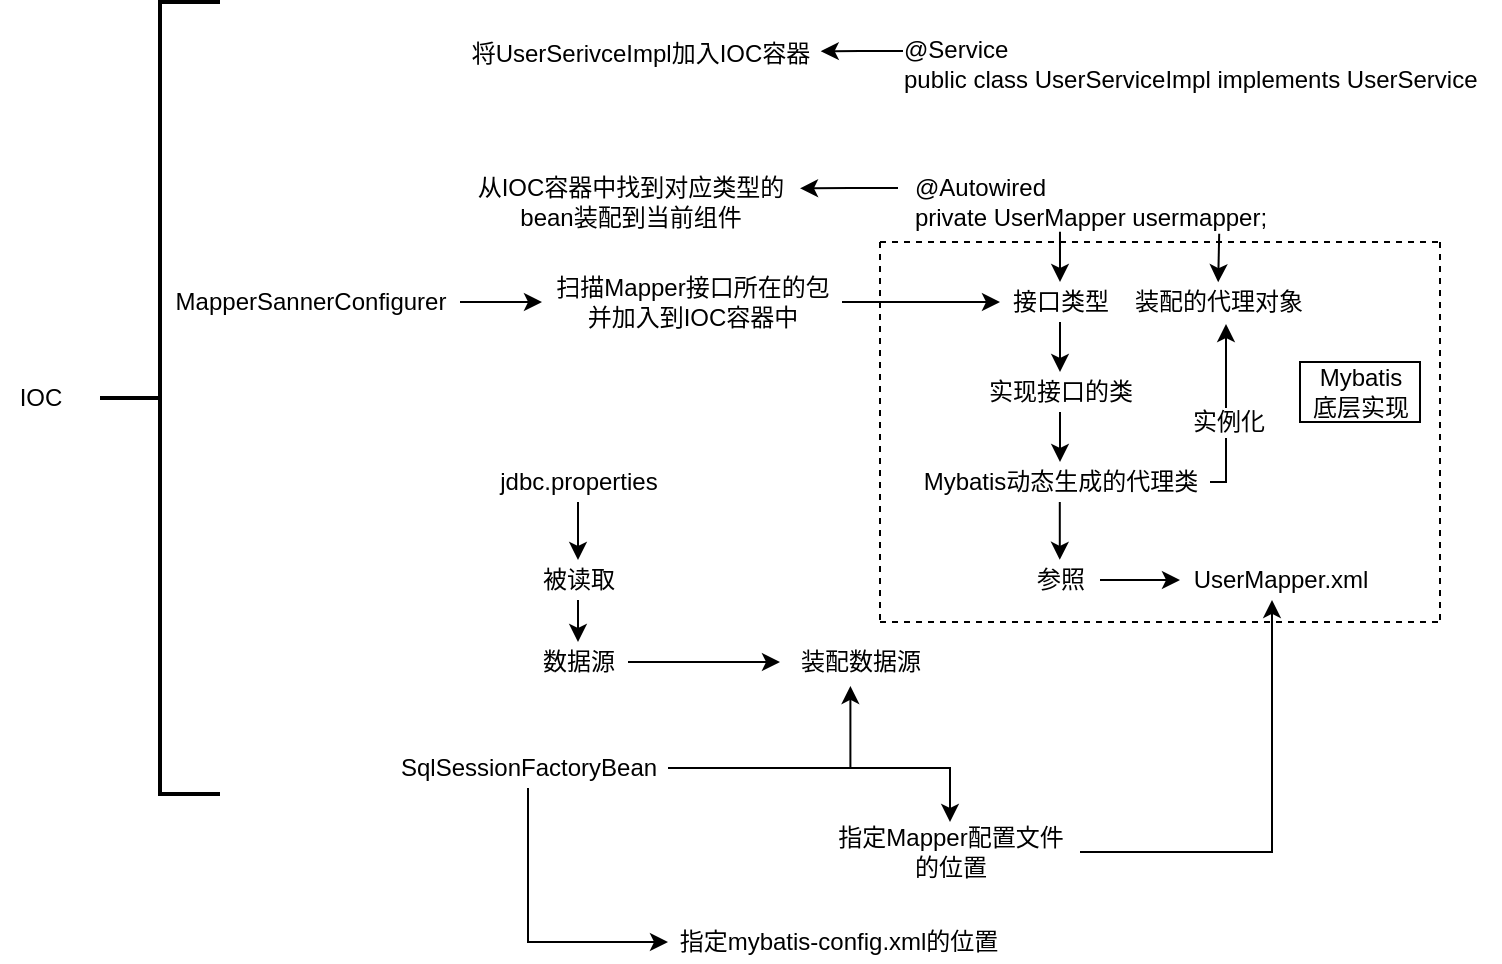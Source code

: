 <mxfile version="12.6.5" type="device"><diagram id="6uTy6fcZer_ydGwTxQMl" name="第 1 页"><mxGraphModel dx="1699" dy="2505" grid="1" gridSize="10" guides="1" tooltips="1" connect="1" arrows="1" fold="1" page="1" pageScale="1" pageWidth="583" pageHeight="413" math="0" shadow="0"><root><mxCell id="0"/><mxCell id="1" parent="0"/><mxCell id="kkRxgXO51YgLwMA0AzG9-21" style="edgeStyle=orthogonalEdgeStyle;rounded=0;orthogonalLoop=1;jettySize=auto;html=1;entryX=1;entryY=0.272;entryDx=0;entryDy=0;entryPerimeter=0;" edge="1" parent="1" target="kkRxgXO51YgLwMA0AzG9-10"><mxGeometry relative="1" as="geometry"><mxPoint x="-111.0" y="-717" as="sourcePoint"/><Array as="points"><mxPoint x="-135.0" y="-717"/></Array></mxGeometry></mxCell><mxCell id="kkRxgXO51YgLwMA0AzG9-23" style="edgeStyle=orthogonalEdgeStyle;rounded=0;orthogonalLoop=1;jettySize=auto;html=1;exitX=0.421;exitY=0.994;exitDx=0;exitDy=0;exitPerimeter=0;" edge="1" parent="1" source="kkRxgXO51YgLwMA0AzG9-1" target="kkRxgXO51YgLwMA0AzG9-2"><mxGeometry relative="1" as="geometry"/></mxCell><mxCell id="kkRxgXO51YgLwMA0AzG9-24" style="edgeStyle=orthogonalEdgeStyle;rounded=0;orthogonalLoop=1;jettySize=auto;html=1;entryX=0.501;entryY=0.005;entryDx=0;entryDy=0;entryPerimeter=0;exitX=0.84;exitY=1.03;exitDx=0;exitDy=0;exitPerimeter=0;" edge="1" parent="1" source="kkRxgXO51YgLwMA0AzG9-1" target="kkRxgXO51YgLwMA0AzG9-5"><mxGeometry relative="1" as="geometry"/></mxCell><mxCell id="kkRxgXO51YgLwMA0AzG9-1" value="&lt;div style=&quot;text-align: left&quot;&gt;&lt;span&gt;@Autowired&lt;/span&gt;&lt;/div&gt;&lt;div style=&quot;text-align: left&quot;&gt;&lt;span&gt;private UserMapper usermapper;&lt;/span&gt;&lt;/div&gt;" style="text;html=1;align=center;verticalAlign=middle;resizable=0;points=[];autosize=1;" vertex="1" parent="1"><mxGeometry x="-110.0" y="-725" width="190" height="30" as="geometry"/></mxCell><mxCell id="kkRxgXO51YgLwMA0AzG9-25" style="edgeStyle=orthogonalEdgeStyle;rounded=0;orthogonalLoop=1;jettySize=auto;html=1;" edge="1" parent="1" source="kkRxgXO51YgLwMA0AzG9-2" target="kkRxgXO51YgLwMA0AzG9-3"><mxGeometry relative="1" as="geometry"/></mxCell><mxCell id="kkRxgXO51YgLwMA0AzG9-2" value="接口类型" style="text;html=1;align=center;verticalAlign=middle;resizable=0;points=[];autosize=1;" vertex="1" parent="1"><mxGeometry x="-60.0" y="-670" width="60" height="20" as="geometry"/></mxCell><mxCell id="kkRxgXO51YgLwMA0AzG9-26" style="edgeStyle=orthogonalEdgeStyle;rounded=0;orthogonalLoop=1;jettySize=auto;html=1;" edge="1" parent="1" source="kkRxgXO51YgLwMA0AzG9-3" target="kkRxgXO51YgLwMA0AzG9-4"><mxGeometry relative="1" as="geometry"/></mxCell><mxCell id="kkRxgXO51YgLwMA0AzG9-3" value="实现接口的类" style="text;html=1;align=center;verticalAlign=middle;resizable=0;points=[];autosize=1;" vertex="1" parent="1"><mxGeometry x="-75.0" y="-625" width="90" height="20" as="geometry"/></mxCell><mxCell id="kkRxgXO51YgLwMA0AzG9-28" style="edgeStyle=orthogonalEdgeStyle;rounded=0;orthogonalLoop=1;jettySize=auto;html=1;entryX=0.497;entryY=-0.004;entryDx=0;entryDy=0;entryPerimeter=0;" edge="1" parent="1" source="kkRxgXO51YgLwMA0AzG9-4" target="kkRxgXO51YgLwMA0AzG9-6"><mxGeometry relative="1" as="geometry"><Array as="points"><mxPoint x="-30.0" y="-540"/></Array></mxGeometry></mxCell><mxCell id="kkRxgXO51YgLwMA0AzG9-30" style="edgeStyle=orthogonalEdgeStyle;rounded=0;orthogonalLoop=1;jettySize=auto;html=1;" edge="1" parent="1" source="kkRxgXO51YgLwMA0AzG9-4"><mxGeometry relative="1" as="geometry"><mxPoint x="53.0" y="-649" as="targetPoint"/><Array as="points"><mxPoint x="53.0" y="-570"/></Array></mxGeometry></mxCell><mxCell id="kkRxgXO51YgLwMA0AzG9-31" value="实例化" style="text;html=1;align=center;verticalAlign=middle;resizable=0;points=[];labelBackgroundColor=#ffffff;" vertex="1" connectable="0" parent="kkRxgXO51YgLwMA0AzG9-30"><mxGeometry x="-0.119" y="-1" relative="1" as="geometry"><mxPoint as="offset"/></mxGeometry></mxCell><mxCell id="kkRxgXO51YgLwMA0AzG9-4" value="Mybatis动态生成的代理类" style="text;html=1;align=center;verticalAlign=middle;resizable=0;points=[];autosize=1;" vertex="1" parent="1"><mxGeometry x="-105.0" y="-580" width="150" height="20" as="geometry"/></mxCell><mxCell id="kkRxgXO51YgLwMA0AzG9-5" value="装配的代理对象" style="text;html=1;align=center;verticalAlign=middle;resizable=0;points=[];autosize=1;" vertex="1" parent="1"><mxGeometry x="-1.0" y="-670" width="100" height="20" as="geometry"/></mxCell><mxCell id="kkRxgXO51YgLwMA0AzG9-29" style="edgeStyle=orthogonalEdgeStyle;rounded=0;orthogonalLoop=1;jettySize=auto;html=1;" edge="1" parent="1" source="kkRxgXO51YgLwMA0AzG9-6" target="kkRxgXO51YgLwMA0AzG9-7"><mxGeometry relative="1" as="geometry"/></mxCell><mxCell id="kkRxgXO51YgLwMA0AzG9-6" value="参照" style="text;html=1;align=center;verticalAlign=middle;resizable=0;points=[];autosize=1;" vertex="1" parent="1"><mxGeometry x="-50.0" y="-531" width="40" height="20" as="geometry"/></mxCell><mxCell id="kkRxgXO51YgLwMA0AzG9-7" value="UserMapper.xml" style="text;html=1;align=center;verticalAlign=middle;resizable=0;points=[];autosize=1;" vertex="1" parent="1"><mxGeometry x="30.0" y="-531" width="100" height="20" as="geometry"/></mxCell><mxCell id="kkRxgXO51YgLwMA0AzG9-20" style="edgeStyle=orthogonalEdgeStyle;rounded=0;orthogonalLoop=1;jettySize=auto;html=1;entryX=1.002;entryY=0.431;entryDx=0;entryDy=0;entryPerimeter=0;exitX=0.005;exitY=0.285;exitDx=0;exitDy=0;exitPerimeter=0;" edge="1" parent="1" source="kkRxgXO51YgLwMA0AzG9-8" target="kkRxgXO51YgLwMA0AzG9-9"><mxGeometry relative="1" as="geometry"/></mxCell><mxCell id="kkRxgXO51YgLwMA0AzG9-8" value="@Service&lt;br&gt;public class UserServiceImpl implements UserService" style="text;html=1;align=left;verticalAlign=middle;resizable=0;points=[];autosize=1;" vertex="1" parent="1"><mxGeometry x="-110.0" y="-794" width="300" height="30" as="geometry"/></mxCell><mxCell id="kkRxgXO51YgLwMA0AzG9-9" value="将UserSerivceImpl加入IOC容器" style="text;html=1;align=center;verticalAlign=middle;resizable=0;points=[];autosize=1;" vertex="1" parent="1"><mxGeometry x="-330" y="-794" width="180" height="20" as="geometry"/></mxCell><mxCell id="kkRxgXO51YgLwMA0AzG9-10" value="从IOC容器中找到对应类型的&lt;br&gt;bean装配到当前组件" style="text;html=1;align=center;verticalAlign=middle;resizable=0;points=[];autosize=1;" vertex="1" parent="1"><mxGeometry x="-330" y="-725" width="170" height="30" as="geometry"/></mxCell><mxCell id="kkRxgXO51YgLwMA0AzG9-39" style="edgeStyle=orthogonalEdgeStyle;rounded=0;orthogonalLoop=1;jettySize=auto;html=1;" edge="1" parent="1" source="kkRxgXO51YgLwMA0AzG9-11" target="kkRxgXO51YgLwMA0AzG9-12"><mxGeometry relative="1" as="geometry"/></mxCell><mxCell id="kkRxgXO51YgLwMA0AzG9-11" value="MapperSannerConfigurer" style="text;html=1;align=center;verticalAlign=middle;resizable=0;points=[];autosize=1;" vertex="1" parent="1"><mxGeometry x="-480" y="-670" width="150" height="20" as="geometry"/></mxCell><mxCell id="kkRxgXO51YgLwMA0AzG9-38" style="edgeStyle=orthogonalEdgeStyle;rounded=0;orthogonalLoop=1;jettySize=auto;html=1;" edge="1" parent="1" source="kkRxgXO51YgLwMA0AzG9-12" target="kkRxgXO51YgLwMA0AzG9-2"><mxGeometry relative="1" as="geometry"/></mxCell><mxCell id="kkRxgXO51YgLwMA0AzG9-12" value="扫描Mapper接口所在的包&lt;br&gt;并加入到IOC容器中" style="text;html=1;align=center;verticalAlign=middle;resizable=0;points=[];autosize=1;" vertex="1" parent="1"><mxGeometry x="-289" y="-675" width="150" height="30" as="geometry"/></mxCell><mxCell id="kkRxgXO51YgLwMA0AzG9-40" style="edgeStyle=orthogonalEdgeStyle;rounded=0;orthogonalLoop=1;jettySize=auto;html=1;" edge="1" parent="1" source="kkRxgXO51YgLwMA0AzG9-13" target="kkRxgXO51YgLwMA0AzG9-14"><mxGeometry relative="1" as="geometry"/></mxCell><mxCell id="kkRxgXO51YgLwMA0AzG9-13" value="jdbc.properties" style="text;html=1;align=center;verticalAlign=middle;resizable=0;points=[];autosize=1;" vertex="1" parent="1"><mxGeometry x="-316" y="-580" width="90" height="20" as="geometry"/></mxCell><mxCell id="kkRxgXO51YgLwMA0AzG9-41" style="edgeStyle=orthogonalEdgeStyle;rounded=0;orthogonalLoop=1;jettySize=auto;html=1;" edge="1" parent="1" source="kkRxgXO51YgLwMA0AzG9-14" target="kkRxgXO51YgLwMA0AzG9-15"><mxGeometry relative="1" as="geometry"/></mxCell><mxCell id="kkRxgXO51YgLwMA0AzG9-14" value="被读取" style="text;html=1;align=center;verticalAlign=middle;resizable=0;points=[];autosize=1;" vertex="1" parent="1"><mxGeometry x="-296" y="-531" width="50" height="20" as="geometry"/></mxCell><mxCell id="kkRxgXO51YgLwMA0AzG9-42" style="edgeStyle=orthogonalEdgeStyle;rounded=0;orthogonalLoop=1;jettySize=auto;html=1;" edge="1" parent="1" source="kkRxgXO51YgLwMA0AzG9-15" target="kkRxgXO51YgLwMA0AzG9-17"><mxGeometry relative="1" as="geometry"/></mxCell><mxCell id="kkRxgXO51YgLwMA0AzG9-15" value="数据源" style="text;html=1;align=center;verticalAlign=middle;resizable=0;points=[];autosize=1;" vertex="1" parent="1"><mxGeometry x="-296" y="-490" width="50" height="20" as="geometry"/></mxCell><mxCell id="kkRxgXO51YgLwMA0AzG9-46" style="edgeStyle=orthogonalEdgeStyle;rounded=0;orthogonalLoop=1;jettySize=auto;html=1;" edge="1" parent="1" source="kkRxgXO51YgLwMA0AzG9-16" target="kkRxgXO51YgLwMA0AzG9-19"><mxGeometry relative="1" as="geometry"><Array as="points"><mxPoint x="-296" y="-340"/></Array></mxGeometry></mxCell><mxCell id="kkRxgXO51YgLwMA0AzG9-47" style="edgeStyle=orthogonalEdgeStyle;rounded=0;orthogonalLoop=1;jettySize=auto;html=1;entryX=0.44;entryY=1.098;entryDx=0;entryDy=0;entryPerimeter=0;" edge="1" parent="1" source="kkRxgXO51YgLwMA0AzG9-16" target="kkRxgXO51YgLwMA0AzG9-17"><mxGeometry relative="1" as="geometry"/></mxCell><mxCell id="kkRxgXO51YgLwMA0AzG9-48" style="edgeStyle=orthogonalEdgeStyle;rounded=0;orthogonalLoop=1;jettySize=auto;html=1;" edge="1" parent="1" source="kkRxgXO51YgLwMA0AzG9-16" target="kkRxgXO51YgLwMA0AzG9-18"><mxGeometry relative="1" as="geometry"/></mxCell><mxCell id="kkRxgXO51YgLwMA0AzG9-16" value="SqlSessionFactoryBean" style="text;html=1;align=center;verticalAlign=middle;resizable=0;points=[];autosize=1;" vertex="1" parent="1"><mxGeometry x="-366" y="-437" width="140" height="20" as="geometry"/></mxCell><mxCell id="kkRxgXO51YgLwMA0AzG9-17" value="装配数据源" style="text;html=1;align=center;verticalAlign=middle;resizable=0;points=[];autosize=1;" vertex="1" parent="1"><mxGeometry x="-170.0" y="-490" width="80" height="20" as="geometry"/></mxCell><mxCell id="kkRxgXO51YgLwMA0AzG9-49" style="edgeStyle=orthogonalEdgeStyle;rounded=0;orthogonalLoop=1;jettySize=auto;html=1;entryX=0.46;entryY=0.998;entryDx=0;entryDy=0;entryPerimeter=0;" edge="1" parent="1" source="kkRxgXO51YgLwMA0AzG9-18" target="kkRxgXO51YgLwMA0AzG9-7"><mxGeometry relative="1" as="geometry"/></mxCell><mxCell id="kkRxgXO51YgLwMA0AzG9-18" value="指定Mapper配置文件&lt;br&gt;的位置" style="text;html=1;align=center;verticalAlign=middle;resizable=0;points=[];autosize=1;" vertex="1" parent="1"><mxGeometry x="-150.0" y="-400" width="130" height="30" as="geometry"/></mxCell><mxCell id="kkRxgXO51YgLwMA0AzG9-19" value="指定mybatis-config.xml的位置" style="text;html=1;align=center;verticalAlign=middle;resizable=0;points=[];autosize=1;" vertex="1" parent="1"><mxGeometry x="-226.0" y="-350" width="170" height="20" as="geometry"/></mxCell><mxCell id="kkRxgXO51YgLwMA0AzG9-32" value="" style="endArrow=none;dashed=1;html=1;" edge="1" parent="1"><mxGeometry width="50" height="50" relative="1" as="geometry"><mxPoint x="-120.0" y="-690" as="sourcePoint"/><mxPoint x="160.0" y="-690" as="targetPoint"/></mxGeometry></mxCell><mxCell id="kkRxgXO51YgLwMA0AzG9-34" value="" style="endArrow=none;dashed=1;html=1;" edge="1" parent="1"><mxGeometry width="50" height="50" relative="1" as="geometry"><mxPoint x="-120.0" y="-690" as="sourcePoint"/><mxPoint x="-120.0" y="-500" as="targetPoint"/></mxGeometry></mxCell><mxCell id="kkRxgXO51YgLwMA0AzG9-35" value="" style="endArrow=none;dashed=1;html=1;" edge="1" parent="1"><mxGeometry width="50" height="50" relative="1" as="geometry"><mxPoint x="-120.0" y="-500" as="sourcePoint"/><mxPoint x="160.0" y="-500" as="targetPoint"/></mxGeometry></mxCell><mxCell id="kkRxgXO51YgLwMA0AzG9-36" value="" style="endArrow=none;dashed=1;html=1;" edge="1" parent="1"><mxGeometry width="50" height="50" relative="1" as="geometry"><mxPoint x="160.0" y="-690" as="sourcePoint"/><mxPoint x="160.0" y="-500" as="targetPoint"/></mxGeometry></mxCell><mxCell id="kkRxgXO51YgLwMA0AzG9-37" value="Mybatis&lt;br&gt;底层实现" style="text;html=1;align=center;verticalAlign=middle;resizable=0;points=[];autosize=1;strokeColor=#000000;" vertex="1" parent="1"><mxGeometry x="90.0" y="-630" width="60" height="30" as="geometry"/></mxCell><mxCell id="kkRxgXO51YgLwMA0AzG9-50" value="" style="strokeWidth=2;html=1;shape=mxgraph.flowchart.annotation_2;align=left;labelPosition=right;pointerEvents=1;" vertex="1" parent="1"><mxGeometry x="-510.0" y="-810" width="60" height="396" as="geometry"/></mxCell><mxCell id="kkRxgXO51YgLwMA0AzG9-51" value="IOC" style="text;html=1;align=center;verticalAlign=middle;resizable=0;points=[];autosize=1;" vertex="1" parent="1"><mxGeometry x="-560" y="-622" width="40" height="20" as="geometry"/></mxCell></root></mxGraphModel></diagram></mxfile>